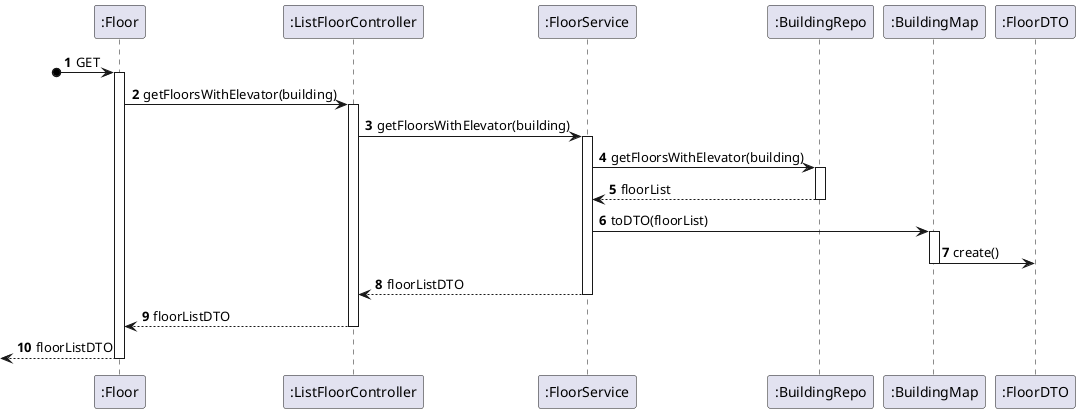 @startuml

autonumber

participant ":Floor" as Floor
participant ":ListFloorController" as Controller
participant ":FloorService" as Service
participant ":BuildingRepo" as Repo
participant ":BuildingMap" as Map
participant ":FloorDTO" as DTO

?o->Floor: GET
activate Floor

Floor -> Controller: getFloorsWithElevator(building)
activate Controller

Controller -> Service: getFloorsWithElevator(building)
activate Service

Service -> Repo: getFloorsWithElevator(building)
activate Repo


Repo --> Service: floorList
deactivate Repo
Service -> Map: toDTO(floorList)
activate Map
Map -> DTO:create()
deactivate Map

Service --> Controller: floorListDTO
deactivate Service

Controller --> Floor: floorListDTO
deactivate Controller

<--Floor: floorListDTO
deactivate Floor


@enduml
